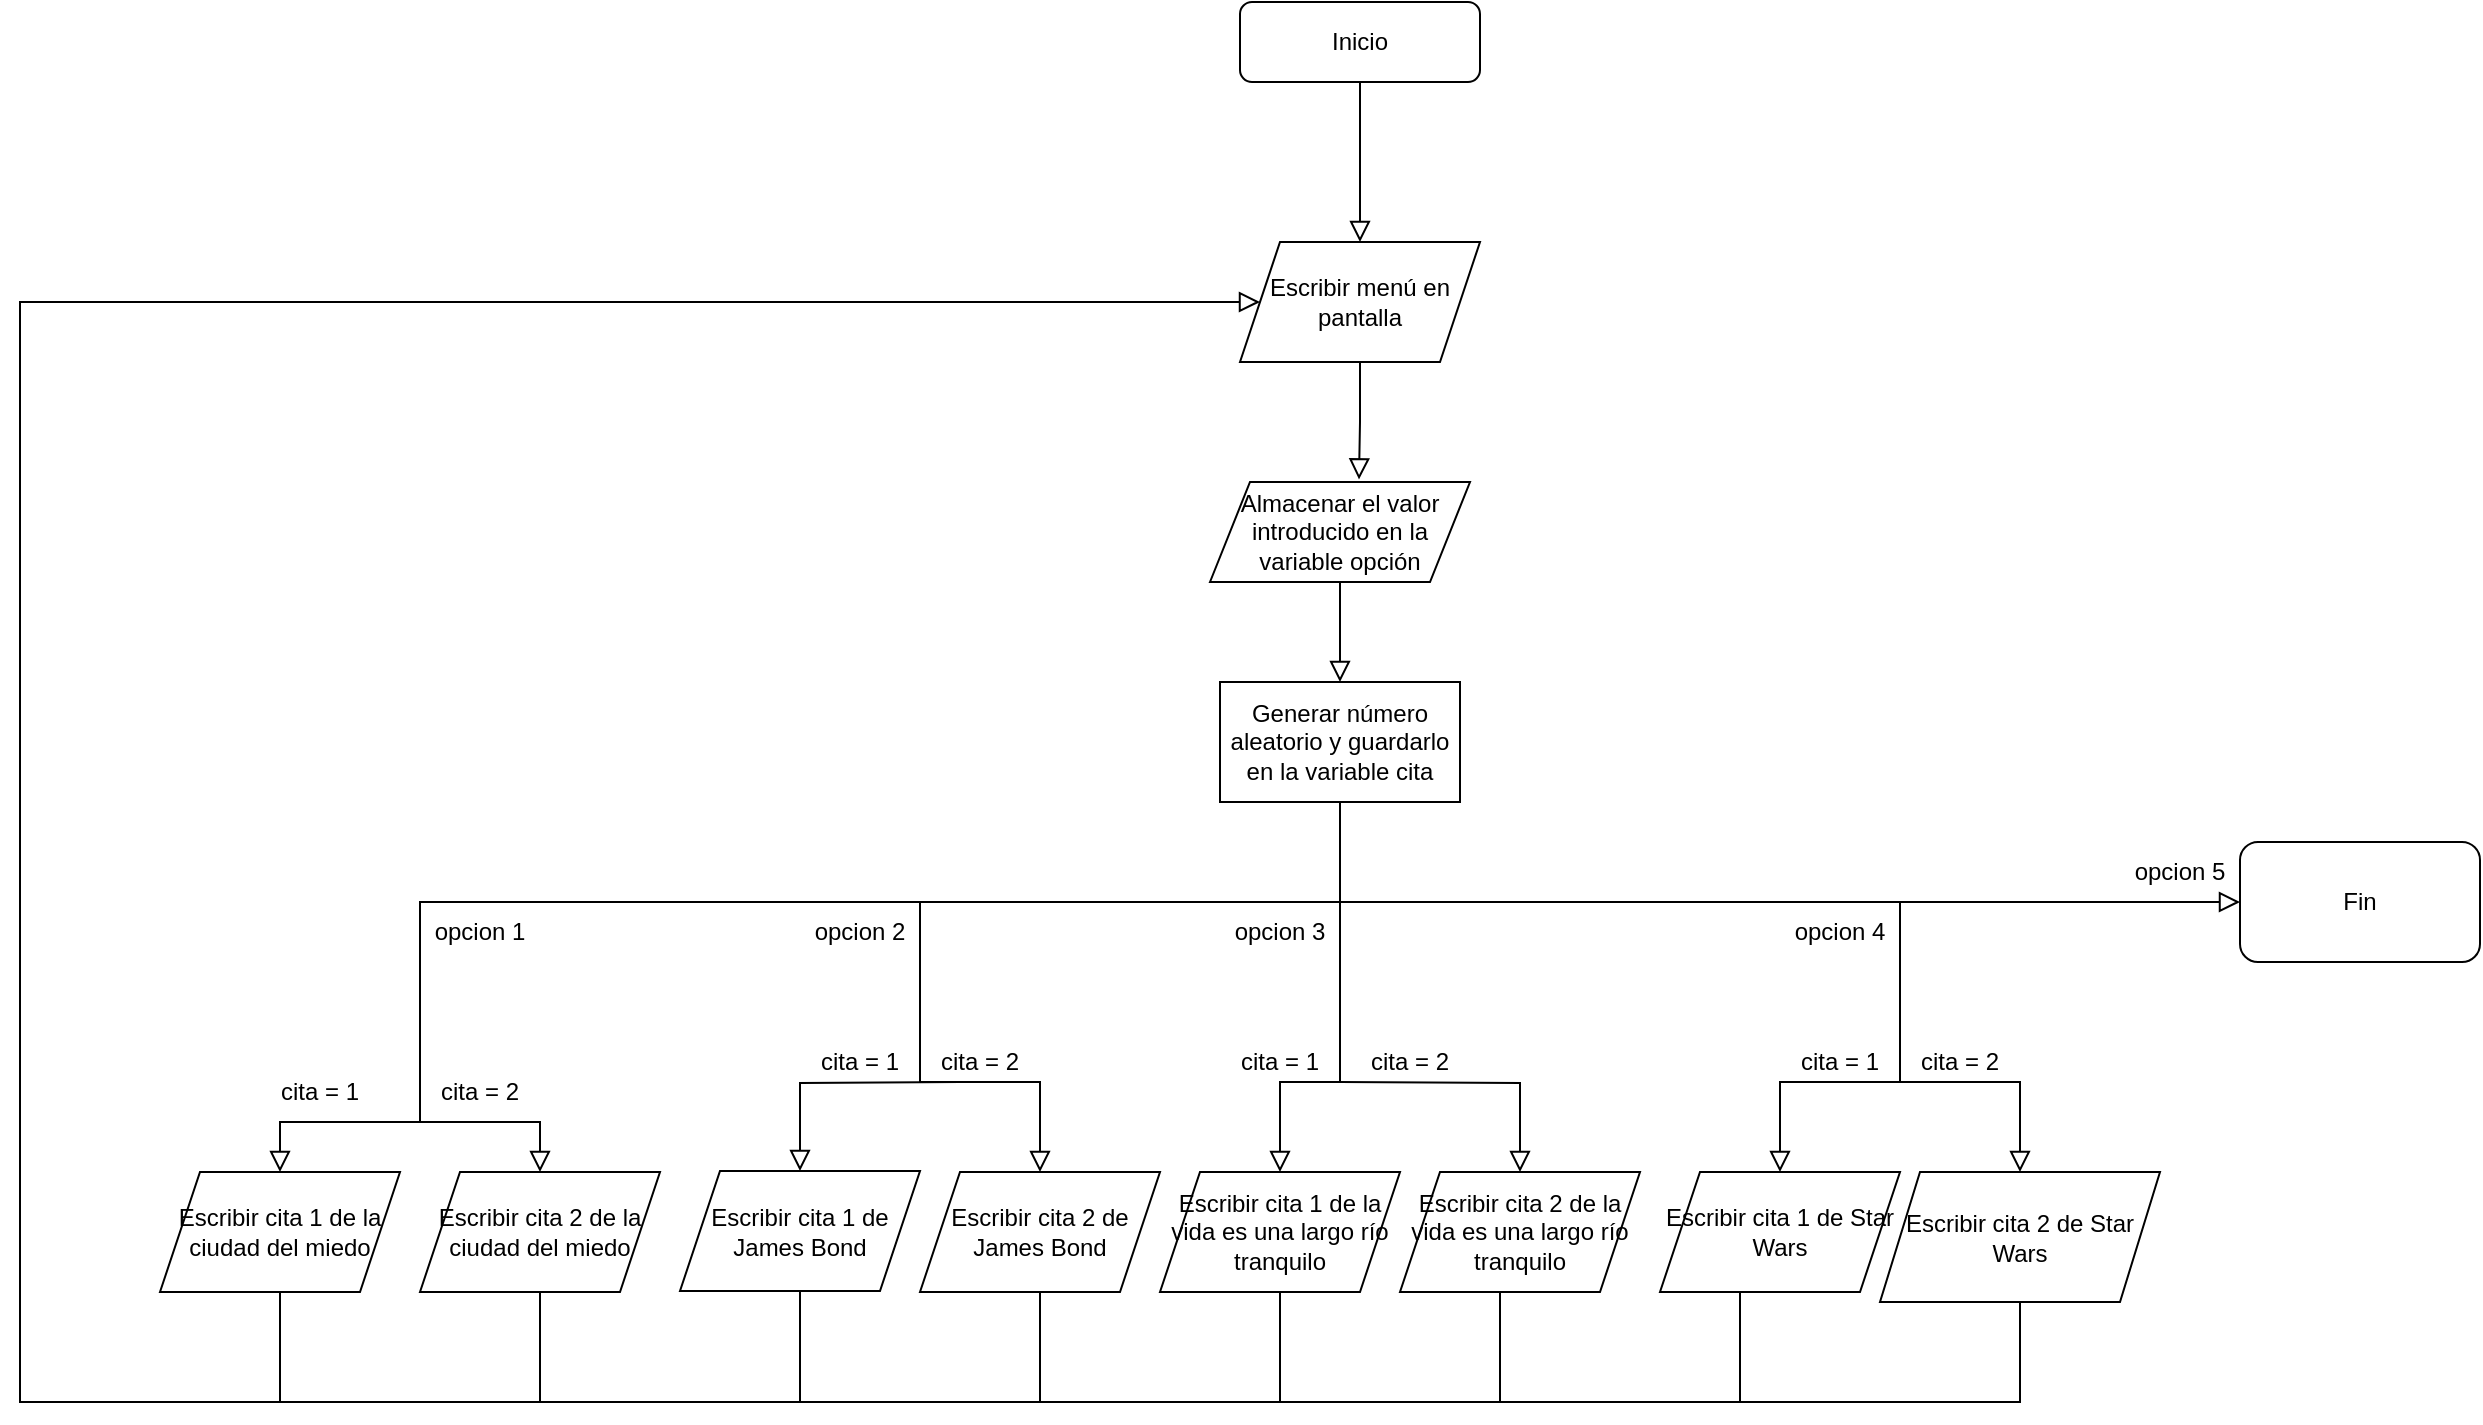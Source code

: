 <mxfile version="16.6.4" type="github">
  <diagram id="C5RBs43oDa-KdzZeNtuy" name="Page-1">
    <mxGraphModel dx="2702" dy="803" grid="1" gridSize="10" guides="1" tooltips="1" connect="1" arrows="1" fold="1" page="1" pageScale="1" pageWidth="827" pageHeight="1169" math="0" shadow="0">
      <root>
        <mxCell id="WIyWlLk6GJQsqaUBKTNV-0" />
        <mxCell id="WIyWlLk6GJQsqaUBKTNV-1" parent="WIyWlLk6GJQsqaUBKTNV-0" />
        <mxCell id="OXYkQmJ8rUCcS9eOt5Q5-0" value="" style="rounded=0;html=1;jettySize=auto;orthogonalLoop=1;fontSize=11;endArrow=block;endFill=0;endSize=8;strokeWidth=1;shadow=0;labelBackgroundColor=none;edgeStyle=orthogonalEdgeStyle;entryX=0.5;entryY=0;entryDx=0;entryDy=0;" edge="1" parent="WIyWlLk6GJQsqaUBKTNV-1" source="OXYkQmJ8rUCcS9eOt5Q5-1" target="OXYkQmJ8rUCcS9eOt5Q5-2">
          <mxGeometry relative="1" as="geometry">
            <mxPoint x="220" y="170" as="targetPoint" />
            <Array as="points" />
          </mxGeometry>
        </mxCell>
        <mxCell id="OXYkQmJ8rUCcS9eOt5Q5-1" value="Inicio" style="rounded=1;whiteSpace=wrap;html=1;fontSize=12;glass=0;strokeWidth=1;shadow=0;" vertex="1" parent="WIyWlLk6GJQsqaUBKTNV-1">
          <mxGeometry x="530" width="120" height="40" as="geometry" />
        </mxCell>
        <mxCell id="OXYkQmJ8rUCcS9eOt5Q5-2" value="Escribir menú en pantalla" style="shape=parallelogram;perimeter=parallelogramPerimeter;whiteSpace=wrap;html=1;fixedSize=1;" vertex="1" parent="WIyWlLk6GJQsqaUBKTNV-1">
          <mxGeometry x="530" y="120" width="120" height="60" as="geometry" />
        </mxCell>
        <mxCell id="OXYkQmJ8rUCcS9eOt5Q5-5" value="" style="rounded=0;html=1;jettySize=auto;orthogonalLoop=1;fontSize=11;endArrow=block;endFill=0;endSize=8;strokeWidth=1;shadow=0;labelBackgroundColor=none;edgeStyle=orthogonalEdgeStyle;" edge="1" parent="WIyWlLk6GJQsqaUBKTNV-1" target="OXYkQmJ8rUCcS9eOt5Q5-6">
          <mxGeometry relative="1" as="geometry">
            <mxPoint x="610" y="450" as="sourcePoint" />
            <mxPoint x="130" y="340" as="targetPoint" />
            <Array as="points">
              <mxPoint x="430" y="450" />
              <mxPoint x="120" y="450" />
              <mxPoint x="120" y="560" />
              <mxPoint x="60" y="560" />
            </Array>
          </mxGeometry>
        </mxCell>
        <mxCell id="OXYkQmJ8rUCcS9eOt5Q5-6" value="Escribir cita 1 de la ciudad del miedo" style="shape=parallelogram;perimeter=parallelogramPerimeter;whiteSpace=wrap;html=1;fixedSize=1;" vertex="1" parent="WIyWlLk6GJQsqaUBKTNV-1">
          <mxGeometry x="-10" y="585" width="120" height="60" as="geometry" />
        </mxCell>
        <mxCell id="OXYkQmJ8rUCcS9eOt5Q5-7" value="Escribir cita 1 de James Bond" style="shape=parallelogram;perimeter=parallelogramPerimeter;whiteSpace=wrap;html=1;fixedSize=1;" vertex="1" parent="WIyWlLk6GJQsqaUBKTNV-1">
          <mxGeometry x="250" y="584.5" width="120" height="60" as="geometry" />
        </mxCell>
        <mxCell id="OXYkQmJ8rUCcS9eOt5Q5-8" value="Escribir cita 1 de Star Wars" style="shape=parallelogram;perimeter=parallelogramPerimeter;whiteSpace=wrap;html=1;fixedSize=1;" vertex="1" parent="WIyWlLk6GJQsqaUBKTNV-1">
          <mxGeometry x="740" y="585" width="120" height="60" as="geometry" />
        </mxCell>
        <mxCell id="OXYkQmJ8rUCcS9eOt5Q5-9" value="Fin" style="rounded=1;whiteSpace=wrap;html=1;" vertex="1" parent="WIyWlLk6GJQsqaUBKTNV-1">
          <mxGeometry x="1030" y="420" width="120" height="60" as="geometry" />
        </mxCell>
        <mxCell id="OXYkQmJ8rUCcS9eOt5Q5-11" value="" style="rounded=0;html=1;jettySize=auto;orthogonalLoop=1;fontSize=11;endArrow=block;endFill=0;endSize=8;strokeWidth=1;shadow=0;labelBackgroundColor=none;edgeStyle=orthogonalEdgeStyle;entryX=0.5;entryY=0;entryDx=0;entryDy=0;exitX=0.75;exitY=0;exitDx=0;exitDy=0;" edge="1" parent="WIyWlLk6GJQsqaUBKTNV-1" source="OXYkQmJ8rUCcS9eOt5Q5-21" target="OXYkQmJ8rUCcS9eOt5Q5-8">
          <mxGeometry relative="1" as="geometry">
            <mxPoint x="380" y="410" as="sourcePoint" />
            <mxPoint x="380" y="340" as="targetPoint" />
            <Array as="points">
              <mxPoint x="860" y="450" />
              <mxPoint x="860" y="540" />
              <mxPoint x="800" y="540" />
            </Array>
          </mxGeometry>
        </mxCell>
        <mxCell id="OXYkQmJ8rUCcS9eOt5Q5-16" value="Escribir cita 1 de la vida es una largo río tranquilo" style="shape=parallelogram;perimeter=parallelogramPerimeter;whiteSpace=wrap;html=1;fixedSize=1;" vertex="1" parent="WIyWlLk6GJQsqaUBKTNV-1">
          <mxGeometry x="490" y="585" width="120" height="60" as="geometry" />
        </mxCell>
        <mxCell id="OXYkQmJ8rUCcS9eOt5Q5-19" value="opcion 1" style="text;html=1;strokeColor=none;fillColor=none;align=center;verticalAlign=middle;whiteSpace=wrap;rounded=0;" vertex="1" parent="WIyWlLk6GJQsqaUBKTNV-1">
          <mxGeometry x="120" y="450" width="60" height="30" as="geometry" />
        </mxCell>
        <mxCell id="OXYkQmJ8rUCcS9eOt5Q5-20" value="opcion 2" style="text;html=1;strokeColor=none;fillColor=none;align=center;verticalAlign=middle;whiteSpace=wrap;rounded=0;" vertex="1" parent="WIyWlLk6GJQsqaUBKTNV-1">
          <mxGeometry x="310" y="450" width="60" height="30" as="geometry" />
        </mxCell>
        <mxCell id="OXYkQmJ8rUCcS9eOt5Q5-21" value="opcion 3" style="text;html=1;strokeColor=none;fillColor=none;align=center;verticalAlign=middle;whiteSpace=wrap;rounded=0;" vertex="1" parent="WIyWlLk6GJQsqaUBKTNV-1">
          <mxGeometry x="520" y="450" width="60" height="30" as="geometry" />
        </mxCell>
        <mxCell id="OXYkQmJ8rUCcS9eOt5Q5-22" value="opcion 4" style="text;html=1;strokeColor=none;fillColor=none;align=center;verticalAlign=middle;whiteSpace=wrap;rounded=0;" vertex="1" parent="WIyWlLk6GJQsqaUBKTNV-1">
          <mxGeometry x="800" y="450" width="60" height="30" as="geometry" />
        </mxCell>
        <mxCell id="OXYkQmJ8rUCcS9eOt5Q5-23" value="opcion 5" style="text;html=1;strokeColor=none;fillColor=none;align=center;verticalAlign=middle;whiteSpace=wrap;rounded=0;" vertex="1" parent="WIyWlLk6GJQsqaUBKTNV-1">
          <mxGeometry x="970" y="420" width="60" height="30" as="geometry" />
        </mxCell>
        <mxCell id="OXYkQmJ8rUCcS9eOt5Q5-25" value="Generar número aleatorio y guardarlo en la variable cita" style="rounded=0;whiteSpace=wrap;html=1;" vertex="1" parent="WIyWlLk6GJQsqaUBKTNV-1">
          <mxGeometry x="520" y="340" width="120" height="60" as="geometry" />
        </mxCell>
        <mxCell id="OXYkQmJ8rUCcS9eOt5Q5-26" value="" style="rounded=0;html=1;jettySize=auto;orthogonalLoop=1;fontSize=11;endArrow=block;endFill=0;endSize=8;strokeWidth=1;shadow=0;labelBackgroundColor=none;edgeStyle=orthogonalEdgeStyle;entryX=0.5;entryY=0;entryDx=0;entryDy=0;" edge="1" parent="WIyWlLk6GJQsqaUBKTNV-1" target="OXYkQmJ8rUCcS9eOt5Q5-31">
          <mxGeometry relative="1" as="geometry">
            <mxPoint x="380" y="410" as="targetPoint" />
            <Array as="points">
              <mxPoint x="120" y="560" />
              <mxPoint x="180" y="560" />
            </Array>
            <mxPoint x="120" y="510" as="sourcePoint" />
          </mxGeometry>
        </mxCell>
        <mxCell id="OXYkQmJ8rUCcS9eOt5Q5-3" value="Almacenar el valor introducido en la variable opción" style="shape=parallelogram;perimeter=parallelogramPerimeter;whiteSpace=wrap;html=1;fixedSize=1;" vertex="1" parent="WIyWlLk6GJQsqaUBKTNV-1">
          <mxGeometry x="515" y="240" width="130" height="50" as="geometry" />
        </mxCell>
        <mxCell id="OXYkQmJ8rUCcS9eOt5Q5-28" value="" style="rounded=0;html=1;jettySize=auto;orthogonalLoop=1;fontSize=11;endArrow=block;endFill=0;endSize=8;strokeWidth=1;shadow=0;labelBackgroundColor=none;edgeStyle=orthogonalEdgeStyle;entryX=0.573;entryY=-0.026;entryDx=0;entryDy=0;entryPerimeter=0;exitX=0.5;exitY=1;exitDx=0;exitDy=0;" edge="1" parent="WIyWlLk6GJQsqaUBKTNV-1" source="OXYkQmJ8rUCcS9eOt5Q5-2" target="OXYkQmJ8rUCcS9eOt5Q5-3">
          <mxGeometry relative="1" as="geometry">
            <mxPoint x="400" y="190" as="targetPoint" />
            <Array as="points" />
            <mxPoint x="400" y="140" as="sourcePoint" />
          </mxGeometry>
        </mxCell>
        <mxCell id="OXYkQmJ8rUCcS9eOt5Q5-29" value="" style="rounded=0;html=1;jettySize=auto;orthogonalLoop=1;fontSize=11;endArrow=block;endFill=0;endSize=8;strokeWidth=1;shadow=0;labelBackgroundColor=none;edgeStyle=orthogonalEdgeStyle;entryX=0.5;entryY=0;entryDx=0;entryDy=0;exitX=0.5;exitY=1;exitDx=0;exitDy=0;" edge="1" parent="WIyWlLk6GJQsqaUBKTNV-1" source="OXYkQmJ8rUCcS9eOt5Q5-3" target="OXYkQmJ8rUCcS9eOt5Q5-25">
          <mxGeometry relative="1" as="geometry">
            <mxPoint x="410" y="200" as="targetPoint" />
            <Array as="points" />
            <mxPoint x="380" y="310" as="sourcePoint" />
          </mxGeometry>
        </mxCell>
        <mxCell id="OXYkQmJ8rUCcS9eOt5Q5-31" value="Escribir cita 2 de la ciudad del miedo" style="shape=parallelogram;perimeter=parallelogramPerimeter;whiteSpace=wrap;html=1;fixedSize=1;" vertex="1" parent="WIyWlLk6GJQsqaUBKTNV-1">
          <mxGeometry x="120" y="585" width="120" height="60" as="geometry" />
        </mxCell>
        <mxCell id="OXYkQmJ8rUCcS9eOt5Q5-33" value="" style="rounded=0;html=1;jettySize=auto;orthogonalLoop=1;fontSize=11;endArrow=block;endFill=0;endSize=8;strokeWidth=1;shadow=0;labelBackgroundColor=none;edgeStyle=orthogonalEdgeStyle;exitX=0.5;exitY=1;exitDx=0;exitDy=0;entryX=0.5;entryY=0;entryDx=0;entryDy=0;" edge="1" parent="WIyWlLk6GJQsqaUBKTNV-1" source="OXYkQmJ8rUCcS9eOt5Q5-25" target="OXYkQmJ8rUCcS9eOt5Q5-16">
          <mxGeometry relative="1" as="geometry">
            <mxPoint x="480" y="500" as="targetPoint" />
            <Array as="points">
              <mxPoint x="580" y="540" />
              <mxPoint x="550" y="540" />
            </Array>
            <mxPoint x="780" y="280" as="sourcePoint" />
          </mxGeometry>
        </mxCell>
        <mxCell id="OXYkQmJ8rUCcS9eOt5Q5-34" value="cita = 1" style="text;html=1;strokeColor=none;fillColor=none;align=center;verticalAlign=middle;whiteSpace=wrap;rounded=0;" vertex="1" parent="WIyWlLk6GJQsqaUBKTNV-1">
          <mxGeometry x="40" y="530" width="60" height="30" as="geometry" />
        </mxCell>
        <mxCell id="OXYkQmJ8rUCcS9eOt5Q5-35" value="cita = 2" style="text;html=1;strokeColor=none;fillColor=none;align=center;verticalAlign=middle;whiteSpace=wrap;rounded=0;" vertex="1" parent="WIyWlLk6GJQsqaUBKTNV-1">
          <mxGeometry x="120" y="530" width="60" height="30" as="geometry" />
        </mxCell>
        <mxCell id="OXYkQmJ8rUCcS9eOt5Q5-36" value="&lt;span&gt;Escribir cita 2 de la vida es una largo río tranquilo&lt;/span&gt;" style="shape=parallelogram;perimeter=parallelogramPerimeter;whiteSpace=wrap;html=1;fixedSize=1;" vertex="1" parent="WIyWlLk6GJQsqaUBKTNV-1">
          <mxGeometry x="610" y="585" width="120" height="60" as="geometry" />
        </mxCell>
        <mxCell id="OXYkQmJ8rUCcS9eOt5Q5-37" value="Escribir cita 2 de James Bond" style="shape=parallelogram;perimeter=parallelogramPerimeter;whiteSpace=wrap;html=1;fixedSize=1;" vertex="1" parent="WIyWlLk6GJQsqaUBKTNV-1">
          <mxGeometry x="370" y="585" width="120" height="60" as="geometry" />
        </mxCell>
        <mxCell id="OXYkQmJ8rUCcS9eOt5Q5-38" value="cita = 1" style="text;html=1;strokeColor=none;fillColor=none;align=center;verticalAlign=middle;whiteSpace=wrap;rounded=0;" vertex="1" parent="WIyWlLk6GJQsqaUBKTNV-1">
          <mxGeometry x="310" y="515" width="60" height="30" as="geometry" />
        </mxCell>
        <mxCell id="OXYkQmJ8rUCcS9eOt5Q5-39" value="cita = 2" style="text;html=1;strokeColor=none;fillColor=none;align=center;verticalAlign=middle;whiteSpace=wrap;rounded=0;" vertex="1" parent="WIyWlLk6GJQsqaUBKTNV-1">
          <mxGeometry x="370" y="515" width="60" height="30" as="geometry" />
        </mxCell>
        <mxCell id="OXYkQmJ8rUCcS9eOt5Q5-40" value="" style="rounded=0;html=1;jettySize=auto;orthogonalLoop=1;fontSize=11;endArrow=block;endFill=0;endSize=8;strokeWidth=1;shadow=0;labelBackgroundColor=none;edgeStyle=orthogonalEdgeStyle;entryX=0.5;entryY=0;entryDx=0;entryDy=0;" edge="1" parent="WIyWlLk6GJQsqaUBKTNV-1" target="OXYkQmJ8rUCcS9eOt5Q5-37">
          <mxGeometry relative="1" as="geometry">
            <mxPoint x="409" y="390" as="targetPoint" />
            <Array as="points">
              <mxPoint x="370" y="450" />
              <mxPoint x="370" y="540" />
              <mxPoint x="430" y="540" />
            </Array>
            <mxPoint x="390" y="450" as="sourcePoint" />
          </mxGeometry>
        </mxCell>
        <mxCell id="OXYkQmJ8rUCcS9eOt5Q5-41" value="Escribir cita 2 de Star Wars" style="shape=parallelogram;perimeter=parallelogramPerimeter;whiteSpace=wrap;html=1;fixedSize=1;" vertex="1" parent="WIyWlLk6GJQsqaUBKTNV-1">
          <mxGeometry x="850" y="585" width="140" height="65" as="geometry" />
        </mxCell>
        <mxCell id="OXYkQmJ8rUCcS9eOt5Q5-42" value="" style="rounded=0;html=1;jettySize=auto;orthogonalLoop=1;fontSize=11;endArrow=block;endFill=0;endSize=8;strokeWidth=1;shadow=0;labelBackgroundColor=none;edgeStyle=orthogonalEdgeStyle;entryX=0.5;entryY=0;entryDx=0;entryDy=0;" edge="1" parent="WIyWlLk6GJQsqaUBKTNV-1" target="OXYkQmJ8rUCcS9eOt5Q5-36">
          <mxGeometry relative="1" as="geometry">
            <mxPoint x="755" y="560" as="targetPoint" />
            <Array as="points" />
            <mxPoint x="580" y="540" as="sourcePoint" />
          </mxGeometry>
        </mxCell>
        <mxCell id="OXYkQmJ8rUCcS9eOt5Q5-43" value="" style="rounded=0;html=1;jettySize=auto;orthogonalLoop=1;fontSize=11;endArrow=block;endFill=0;endSize=8;strokeWidth=1;shadow=0;labelBackgroundColor=none;edgeStyle=orthogonalEdgeStyle;entryX=0.5;entryY=0;entryDx=0;entryDy=0;" edge="1" parent="WIyWlLk6GJQsqaUBKTNV-1" target="OXYkQmJ8rUCcS9eOt5Q5-41">
          <mxGeometry relative="1" as="geometry">
            <mxPoint x="1055" y="570" as="targetPoint" />
            <Array as="points">
              <mxPoint x="920" y="540" />
            </Array>
            <mxPoint x="830" y="540" as="sourcePoint" />
          </mxGeometry>
        </mxCell>
        <mxCell id="OXYkQmJ8rUCcS9eOt5Q5-44" value="" style="rounded=0;html=1;jettySize=auto;orthogonalLoop=1;fontSize=11;endArrow=block;endFill=0;endSize=8;strokeWidth=1;shadow=0;labelBackgroundColor=none;edgeStyle=orthogonalEdgeStyle;entryX=0.5;entryY=0;entryDx=0;entryDy=0;" edge="1" parent="WIyWlLk6GJQsqaUBKTNV-1" target="OXYkQmJ8rUCcS9eOt5Q5-7">
          <mxGeometry relative="1" as="geometry">
            <mxPoint x="335" y="360" as="targetPoint" />
            <Array as="points" />
            <mxPoint x="390" y="540" as="sourcePoint" />
          </mxGeometry>
        </mxCell>
        <mxCell id="OXYkQmJ8rUCcS9eOt5Q5-45" value="" style="rounded=0;html=1;jettySize=auto;orthogonalLoop=1;fontSize=11;endArrow=block;endFill=0;endSize=8;strokeWidth=1;shadow=0;labelBackgroundColor=none;edgeStyle=orthogonalEdgeStyle;entryX=1;entryY=1;entryDx=0;entryDy=0;" edge="1" parent="WIyWlLk6GJQsqaUBKTNV-1" target="OXYkQmJ8rUCcS9eOt5Q5-23">
          <mxGeometry relative="1" as="geometry">
            <mxPoint x="995" y="370" as="targetPoint" />
            <Array as="points">
              <mxPoint x="960" y="450" />
              <mxPoint x="960" y="450" />
            </Array>
            <mxPoint x="800" y="450" as="sourcePoint" />
          </mxGeometry>
        </mxCell>
        <mxCell id="OXYkQmJ8rUCcS9eOt5Q5-47" value="cita = 1" style="text;html=1;strokeColor=none;fillColor=none;align=center;verticalAlign=middle;whiteSpace=wrap;rounded=0;" vertex="1" parent="WIyWlLk6GJQsqaUBKTNV-1">
          <mxGeometry x="520" y="515" width="60" height="30" as="geometry" />
        </mxCell>
        <mxCell id="OXYkQmJ8rUCcS9eOt5Q5-48" value="cita = 2" style="text;html=1;strokeColor=none;fillColor=none;align=center;verticalAlign=middle;whiteSpace=wrap;rounded=0;" vertex="1" parent="WIyWlLk6GJQsqaUBKTNV-1">
          <mxGeometry x="585" y="515" width="60" height="30" as="geometry" />
        </mxCell>
        <mxCell id="OXYkQmJ8rUCcS9eOt5Q5-49" value="cita = 2" style="text;html=1;strokeColor=none;fillColor=none;align=center;verticalAlign=middle;whiteSpace=wrap;rounded=0;" vertex="1" parent="WIyWlLk6GJQsqaUBKTNV-1">
          <mxGeometry x="860" y="515" width="60" height="30" as="geometry" />
        </mxCell>
        <mxCell id="OXYkQmJ8rUCcS9eOt5Q5-50" value="cita = 1" style="text;html=1;strokeColor=none;fillColor=none;align=center;verticalAlign=middle;whiteSpace=wrap;rounded=0;" vertex="1" parent="WIyWlLk6GJQsqaUBKTNV-1">
          <mxGeometry x="800" y="515" width="60" height="30" as="geometry" />
        </mxCell>
        <mxCell id="OXYkQmJ8rUCcS9eOt5Q5-51" value="" style="rounded=0;html=1;jettySize=auto;orthogonalLoop=1;fontSize=11;endArrow=block;endFill=0;endSize=8;strokeWidth=1;shadow=0;labelBackgroundColor=none;edgeStyle=orthogonalEdgeStyle;entryX=0;entryY=0.5;entryDx=0;entryDy=0;exitX=0.5;exitY=1;exitDx=0;exitDy=0;" edge="1" parent="WIyWlLk6GJQsqaUBKTNV-1" source="OXYkQmJ8rUCcS9eOt5Q5-6" target="OXYkQmJ8rUCcS9eOt5Q5-2">
          <mxGeometry relative="1" as="geometry">
            <mxPoint x="300" y="200" as="targetPoint" />
            <Array as="points">
              <mxPoint x="50" y="700" />
              <mxPoint x="-80" y="700" />
              <mxPoint x="-80" y="150" />
            </Array>
            <mxPoint x="30" y="720" as="sourcePoint" />
          </mxGeometry>
        </mxCell>
        <mxCell id="OXYkQmJ8rUCcS9eOt5Q5-61" value="" style="endArrow=none;html=1;rounded=0;entryX=0.5;entryY=1;entryDx=0;entryDy=0;" edge="1" parent="WIyWlLk6GJQsqaUBKTNV-1" target="OXYkQmJ8rUCcS9eOt5Q5-41">
          <mxGeometry width="50" height="50" relative="1" as="geometry">
            <mxPoint x="180" y="700" as="sourcePoint" />
            <mxPoint x="890" y="700" as="targetPoint" />
            <Array as="points">
              <mxPoint x="920" y="700" />
            </Array>
          </mxGeometry>
        </mxCell>
        <mxCell id="OXYkQmJ8rUCcS9eOt5Q5-62" value="" style="endArrow=none;html=1;rounded=0;entryX=0.5;entryY=1;entryDx=0;entryDy=0;" edge="1" parent="WIyWlLk6GJQsqaUBKTNV-1" target="OXYkQmJ8rUCcS9eOt5Q5-7">
          <mxGeometry width="50" height="50" relative="1" as="geometry">
            <mxPoint x="310" y="700" as="sourcePoint" />
            <mxPoint x="290" y="740" as="targetPoint" />
          </mxGeometry>
        </mxCell>
        <mxCell id="OXYkQmJ8rUCcS9eOt5Q5-63" value="" style="endArrow=none;html=1;rounded=0;entryX=0.5;entryY=1;entryDx=0;entryDy=0;" edge="1" parent="WIyWlLk6GJQsqaUBKTNV-1" target="OXYkQmJ8rUCcS9eOt5Q5-37">
          <mxGeometry width="50" height="50" relative="1" as="geometry">
            <mxPoint x="430" y="700" as="sourcePoint" />
            <mxPoint x="430" y="750" as="targetPoint" />
          </mxGeometry>
        </mxCell>
        <mxCell id="OXYkQmJ8rUCcS9eOt5Q5-64" value="" style="endArrow=none;html=1;rounded=0;exitX=0.5;exitY=1;exitDx=0;exitDy=0;" edge="1" parent="WIyWlLk6GJQsqaUBKTNV-1" source="OXYkQmJ8rUCcS9eOt5Q5-31">
          <mxGeometry width="50" height="50" relative="1" as="geometry">
            <mxPoint x="580" y="420" as="sourcePoint" />
            <mxPoint x="180" y="700" as="targetPoint" />
          </mxGeometry>
        </mxCell>
        <mxCell id="OXYkQmJ8rUCcS9eOt5Q5-65" value="" style="endArrow=none;html=1;rounded=0;" edge="1" parent="WIyWlLk6GJQsqaUBKTNV-1">
          <mxGeometry width="50" height="50" relative="1" as="geometry">
            <mxPoint x="50" y="700" as="sourcePoint" />
            <mxPoint x="180" y="700" as="targetPoint" />
          </mxGeometry>
        </mxCell>
        <mxCell id="OXYkQmJ8rUCcS9eOt5Q5-66" value="" style="endArrow=none;html=1;rounded=0;entryX=0.5;entryY=1;entryDx=0;entryDy=0;" edge="1" parent="WIyWlLk6GJQsqaUBKTNV-1" target="OXYkQmJ8rUCcS9eOt5Q5-16">
          <mxGeometry width="50" height="50" relative="1" as="geometry">
            <mxPoint x="550" y="700" as="sourcePoint" />
            <mxPoint x="630" y="390" as="targetPoint" />
            <Array as="points">
              <mxPoint x="550" y="660" />
            </Array>
          </mxGeometry>
        </mxCell>
        <mxCell id="OXYkQmJ8rUCcS9eOt5Q5-67" value="" style="endArrow=none;html=1;rounded=0;" edge="1" parent="WIyWlLk6GJQsqaUBKTNV-1">
          <mxGeometry width="50" height="50" relative="1" as="geometry">
            <mxPoint x="660" y="700" as="sourcePoint" />
            <mxPoint x="660" y="644.5" as="targetPoint" />
          </mxGeometry>
        </mxCell>
        <mxCell id="OXYkQmJ8rUCcS9eOt5Q5-68" value="" style="endArrow=none;html=1;rounded=0;" edge="1" parent="WIyWlLk6GJQsqaUBKTNV-1">
          <mxGeometry width="50" height="50" relative="1" as="geometry">
            <mxPoint x="780" y="700" as="sourcePoint" />
            <mxPoint x="780" y="644.5" as="targetPoint" />
          </mxGeometry>
        </mxCell>
      </root>
    </mxGraphModel>
  </diagram>
</mxfile>
